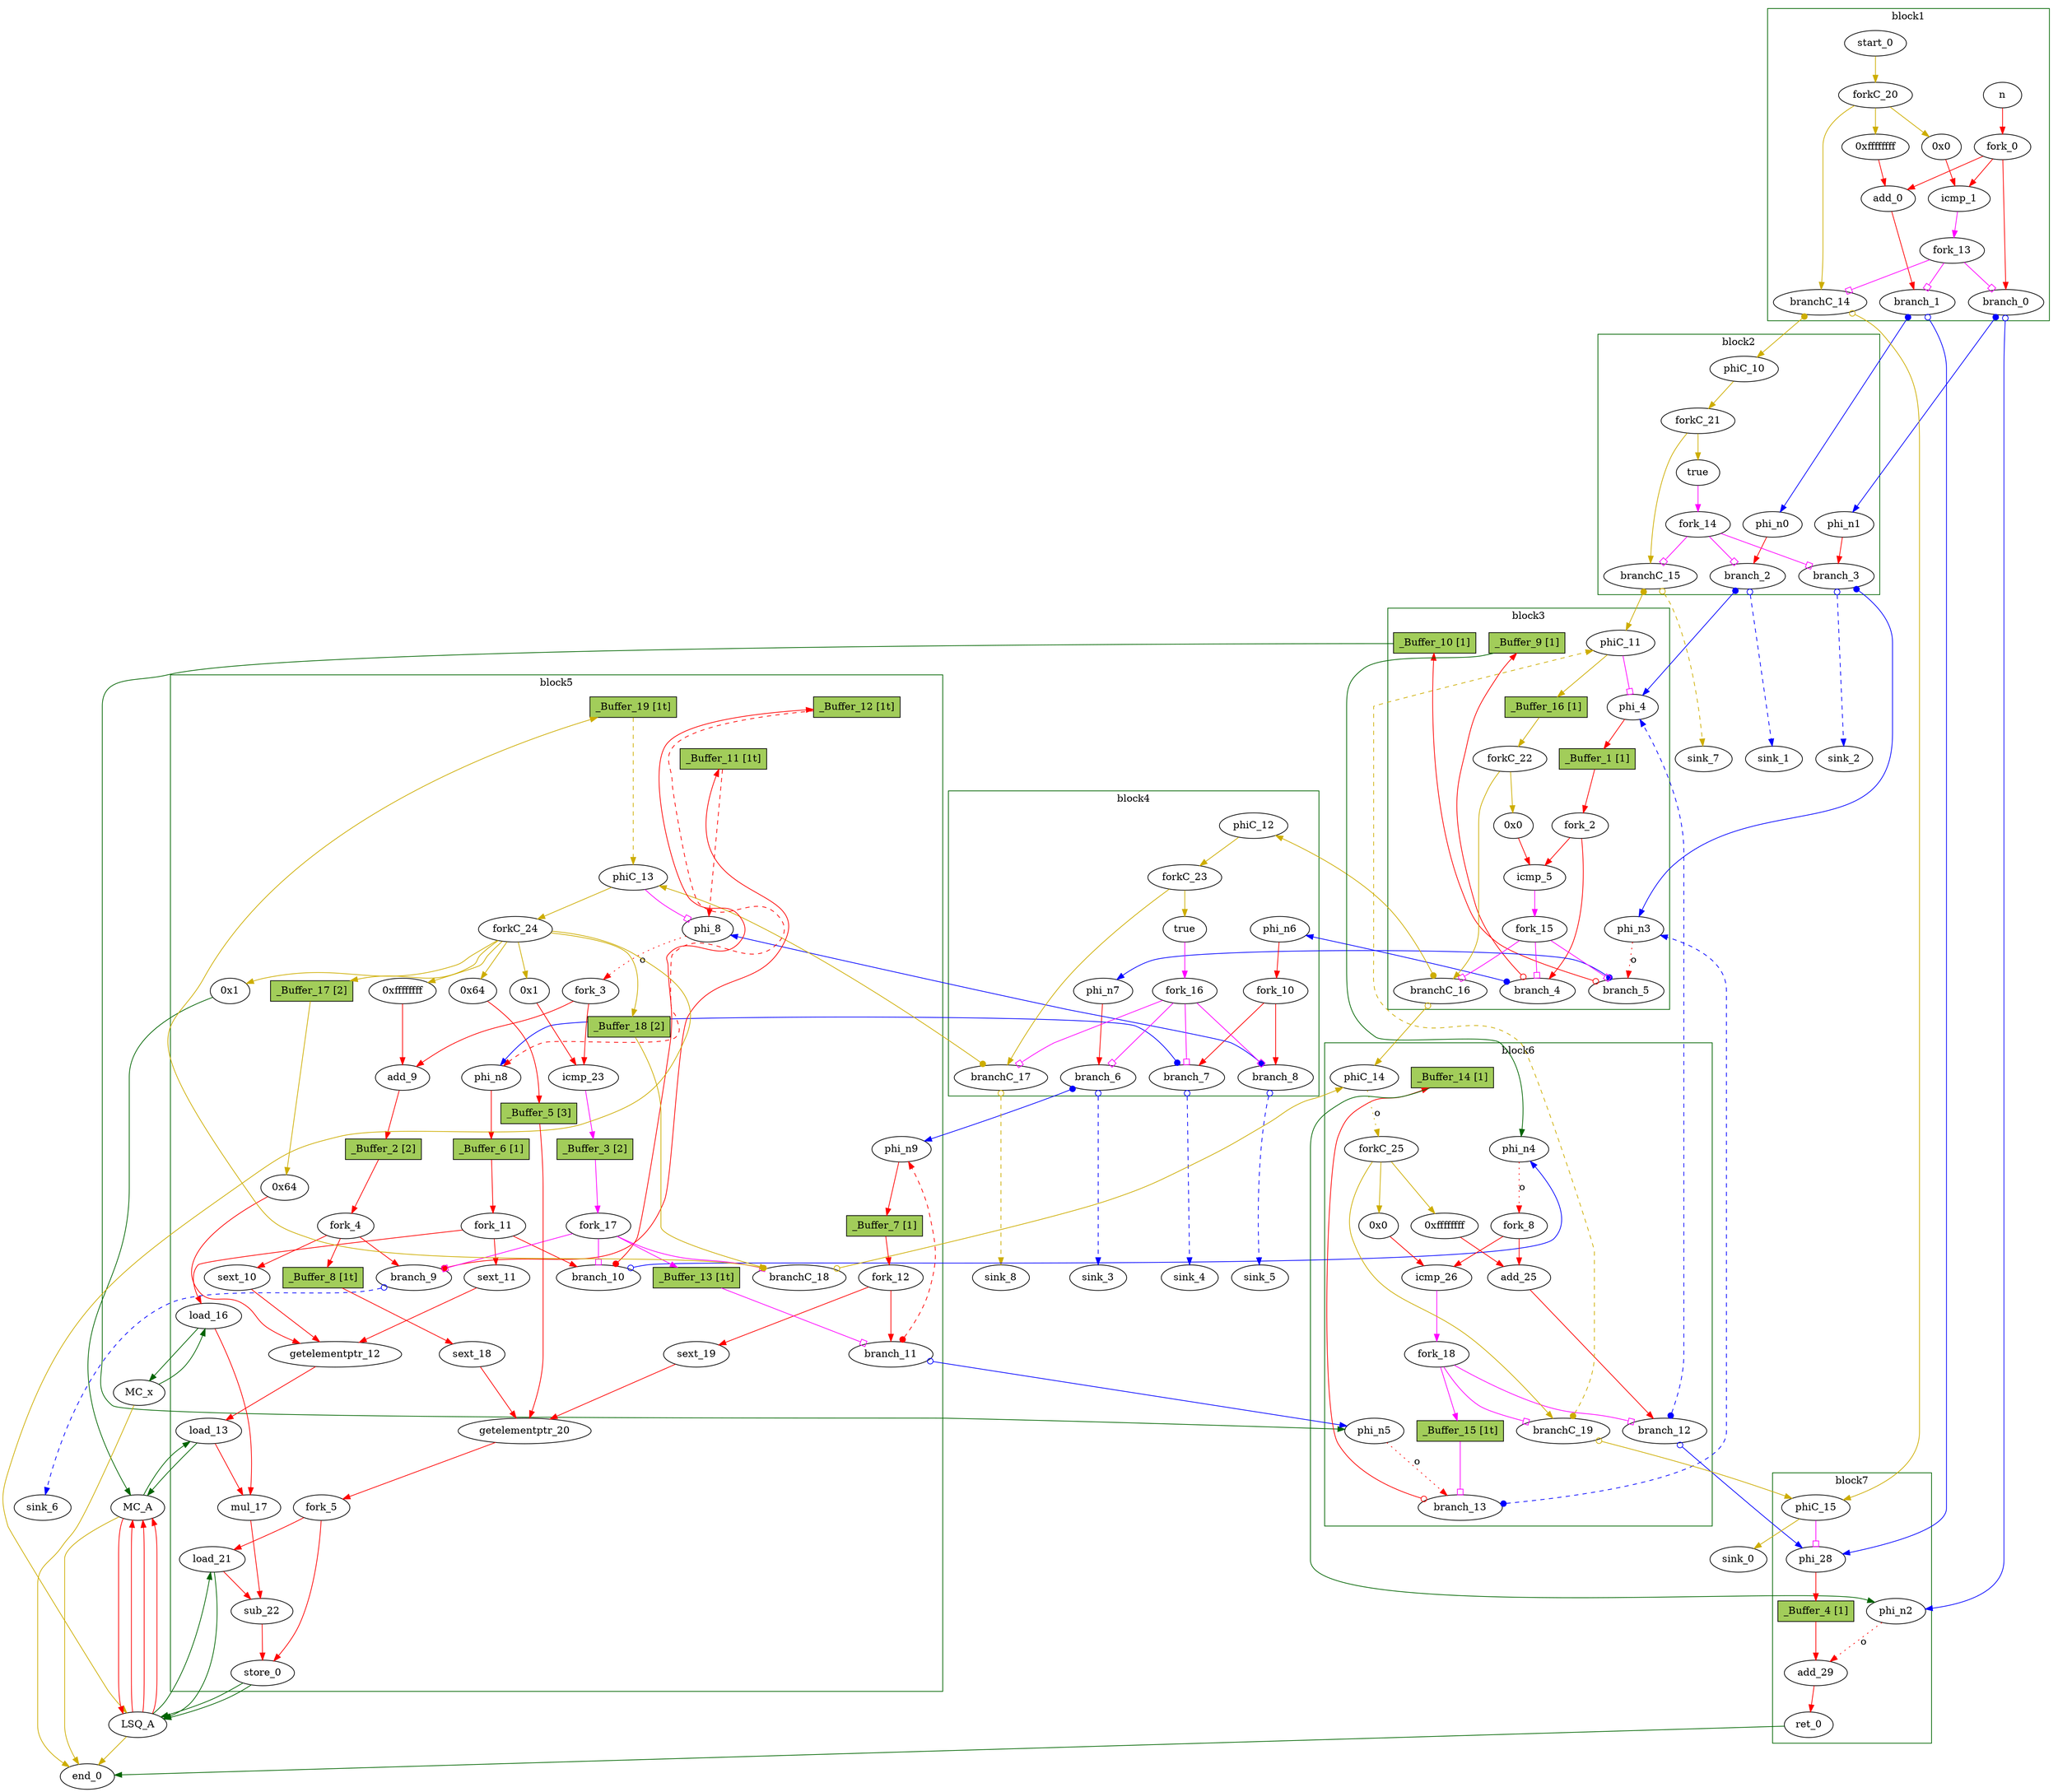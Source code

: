 // Number of blocks: 127
// Number of channels: 209
Digraph G {

  // Blocks
subgraph cluster_1 {
color = "darkgreen"
label = "block1"
  n [type=Entry, in="in1:32", out="out1:32", bbID = 1,  shape=oval];
  cst_0 [type=Constant, in="in1:32", out="out1:32", bbID = 1, value="0xffffffff", label="0xffffffff",  shape=oval];
  add_0 [type=Operator, in="in1:32 in2:32", out="out1:32", op = "add_op", delay=1.693, bbID = 1,  shape=oval];
  cst_1 [type=Constant, in="in1:32", out="out1:32", bbID = 1, value="0x0", label="0x0",  shape=oval];
  icmp_1 [type=Operator, in="in1:32 in2:32", out="out1:1", op = "icmp_sgt_op", delay=1.53, bbID = 1,  shape=oval];
  fork_0 [type=Fork, in="in1:32", out="out1:32 out2:32 out3:32", bbID = 1,  shape=oval];
  branch_0 [type=Branch, in="in1:32 in2?:1", out="out1+:32 out2-:32", bbID = 1,  shape=oval];
  branch_1 [type=Branch, in="in1:32 in2?:1", out="out1+:32 out2-:32", bbID = 1,  shape=oval];
  fork_13 [type=Fork, in="in1:1", out="out1:1 out2:1 out3:1", bbID = 1,  shape=oval];
  start_0 [type=Entry, in="in1:0", out="out1:0", bbID = 1,  shape=oval];
  forkC_20 [type=Fork, in="in1:0", out="out1:0 out2:0 out3:0", bbID = 1,  shape=oval];
  branchC_14 [type=Branch, in="in1:0 in2?:1", out="out1+:0 out2-:0", bbID = 1,  shape=oval];
}
subgraph cluster_2 {
color = "darkgreen"
label = "block2"
  brCst_block2 [type=Constant, in="in1:1", out="out1:1", bbID = 2, value="0x1", label=true,  shape=oval];
  phi_n0 [type=Merge, in="in1:32", out="out1:32", bbID = 2,  shape=oval];
  phi_n1 [type=Merge, in="in1:32", out="out1:32", bbID = 2,  shape=oval];
  branch_2 [type=Branch, in="in1:32 in2?:1", out="out1+:32 out2-:32", bbID = 2,  shape=oval];
  branch_3 [type=Branch, in="in1:32 in2?:1", out="out1+:32 out2-:32", bbID = 2,  shape=oval];
  fork_14 [type=Fork, in="in1:1", out="out1:1 out2:1 out3:1", bbID = 2,  shape=oval];
  phiC_10 [type=Merge, in="in1:0", out="out1:0", delay=0.166, bbID = 2,  shape=oval];
  forkC_21 [type=Fork, in="in1:0", out="out1:0 out2:0", bbID = 2,  shape=oval];
  branchC_15 [type=Branch, in="in1:0 in2?:1", out="out1+:0 out2-:0", bbID = 2,  shape=oval];
}
subgraph cluster_3 {
color = "darkgreen"
label = "block3"
  phi_4 [type=Mux, in="in1?:1 in2:32 in3:32", out="out1:32", delay=0.366, bbID = 3,  shape=oval];
  cst_2 [type=Constant, in="in1:32", out="out1:32", bbID = 3, value="0x0", label="0x0",  shape=oval];
  icmp_5 [type=Operator, in="in1:32 in2:32", out="out1:1", op = "icmp_sgt_op", delay=1.53, bbID = 3,  shape=oval];
  phi_n3 [type=Merge, in="in1:32 in2:32", out="out1:32", delay=0.366, bbID = 3,  shape=oval];
  fork_2 [type=Fork, in="in1:32", out="out1:32 out2:32", bbID = 3,  shape=oval];
  branch_4 [type=Branch, in="in1:32 in2?:1", out="out1+:32 out2-:32", bbID = 3,  shape=oval];
  branch_5 [type=Branch, in="in1:32 in2?:1", out="out1+:32 out2-:32", bbID = 3,  shape=oval];
  fork_15 [type=Fork, in="in1:1", out="out1:1 out2:1 out3:1", bbID = 3,  shape=oval];
  phiC_11 [type=CntrlMerge, in="in1:0 in2:0", out="out1:0 out2?:1", delay=0.166, bbID = 3,  shape=oval];
  forkC_22 [type=Fork, in="in1:0", out="out1:0 out2:0", bbID = 3,  shape=oval];
  branchC_16 [type=Branch, in="in1:0 in2?:1", out="out1+:0 out2-:0", bbID = 3,  shape=oval];
  _Buffer_1 [type=Buffer, in="in1:32", out="out1:32", bbID = 3, slots=1, transparent=false, label="_Buffer_1 [1]",  shape=box, style=filled, fillcolor=darkolivegreen3, height = 0.4];
  _Buffer_9 [type=Buffer, in="in1:32", out="out1:32", bbID = 3, slots=1, transparent=false, label="_Buffer_9 [1]",  shape=box, style=filled, fillcolor=darkolivegreen3, height = 0.4];
  _Buffer_10 [type=Buffer, in="in1:32", out="out1:32", bbID = 3, slots=1, transparent=false, label="_Buffer_10 [1]",  shape=box, style=filled, fillcolor=darkolivegreen3, height = 0.4];
  _Buffer_16 [type=Buffer, in="in1:0", out="out1:0", bbID = 3, slots=1, transparent=false, label="_Buffer_16 [1]",  shape=box, style=filled, fillcolor=darkolivegreen3, height = 0.4];
}
subgraph cluster_4 {
color = "darkgreen"
label = "block4"
  brCst_block4 [type=Constant, in="in1:1", out="out1:1", bbID = 4, value="0x1", label=true,  shape=oval];
  phi_n6 [type=Merge, in="in1:32", out="out1:32", bbID = 4,  shape=oval];
  phi_n7 [type=Merge, in="in1:32", out="out1:32", bbID = 4,  shape=oval];
  fork_10 [type=Fork, in="in1:32", out="out1:32 out2:32", bbID = 4,  shape=oval];
  branch_6 [type=Branch, in="in1:32 in2?:1", out="out1+:32 out2-:32", bbID = 4,  shape=oval];
  branch_7 [type=Branch, in="in1:32 in2?:1", out="out1+:32 out2-:32", bbID = 4,  shape=oval];
  branch_8 [type=Branch, in="in1:32 in2?:1", out="out1+:32 out2-:32", bbID = 4,  shape=oval];
  fork_16 [type=Fork, in="in1:1", out="out1:1 out2:1 out3:1 out4:1", bbID = 4,  shape=oval];
  phiC_12 [type=Merge, in="in1:0", out="out1:0", delay=0.166, bbID = 4,  shape=oval];
  forkC_23 [type=Fork, in="in1:0", out="out1:0 out2:0", bbID = 4,  shape=oval];
  branchC_17 [type=Branch, in="in1:0 in2?:1", out="out1+:0 out2-:0", bbID = 4,  shape=oval];
}
subgraph cluster_5 {
color = "darkgreen"
label = "block5"
  phi_8 [type=Mux, in="in1?:1 in2:32 in3:32", out="out1:32", delay=0.366, bbID = 5,  shape=oval];
  cst_3 [type=Constant, in="in1:32", out="out1:32", bbID = 5, value="0xffffffff", label="0xffffffff",  shape=oval];
  add_9 [type=Operator, in="in1:32 in2:32", out="out1:32", op = "add_op", delay=1.693, bbID = 5,  shape=oval];
  sext_10 [type=Operator, in="in1:32", out="out1:32", op = "sext_op", bbID = 5, retimingDiff=1,  shape=oval];
  sext_11 [type=Operator, in="in1:32", out="out1:32", op = "sext_op", bbID = 5, retimingDiff=1,  shape=oval];
  getelementptr_12 [type=Operator, in="in1:32 in2:32 in3:32", out="out1:32", op = "getelementptr_op", delay=2.966, constants=1, bbID = 5, retimingDiff=1,  shape=oval];
  load_13 [type=Operator, in="in1:32 in2:32", out="out1:32 out2:32", op = "mc_load_op", latency=2, bbID = 5, portID = 0, offset = 0, retimingDiff=2,  shape=oval];
  load_16 [type=Operator, in="in1:32 in2:32", out="out1:32 out2:32", op = "mc_load_op", latency=2, bbID = 5, portID = 0, offset = 0, retimingDiff=2,  shape=oval];
  mul_17 [type=Operator, in="in1:32 in2:32", out="out1:32", op = "mul_op", latency=4, bbID = 5, retimingDiff=4,  shape=oval];
  sext_18 [type=Operator, in="in1:32", out="out1:32", op = "sext_op", bbID = 5, retimingDiff=2,  shape=oval];
  sext_19 [type=Operator, in="in1:32", out="out1:32", op = "sext_op", bbID = 5, retimingDiff=2,  shape=oval];
  getelementptr_20 [type=Operator, in="in1:32 in2:32 in3:32", out="out1:32", op = "getelementptr_op", delay=2.966, constants=1, bbID = 5, retimingDiff=2,  shape=oval];
  load_21 [type=Operator, in="in1:32 in2:32", out="out1:32 out2:32", op = "lsq_load_op", latency=5, bbID = 5, portID = 0, offset = 0, retimingDiff=5,  shape=oval];
  sub_22 [type=Operator, in="in1:32 in2:32", out="out1:32", op = "sub_op", delay=1.693, bbID = 5, retimingDiff=7,  shape=oval];
  store_0 [type=Operator, in="in1:32 in2:32", out="out1:32 out2:32", op = "lsq_store_op", bbID = 5, portID = 0, offset = 0,  shape=oval];
  cst_4 [type=Constant, in="in1:32", out="out1:32", bbID = 5, value="0x1", label="0x1",  shape=oval];
  icmp_23 [type=Operator, in="in1:32 in2:32", out="out1:1", op = "icmp_sgt_op", delay=1.53, bbID = 5,  shape=oval];
  cst_7 [type=Constant, in="in1:32", out="out1:32", bbID = 5, value="0x64", label="0x64", retimingDiff=1,  shape=oval];
  cst_8 [type=Constant, in="in1:32", out="out1:32", bbID = 5, value="0x64", label="0x64",  shape=oval];
  phi_n8 [type=Merge, in="in1:32 in2:32", out="out1:32", delay=0.366, bbID = 5,  shape=oval];
  phi_n9 [type=Merge, in="in1:32 in2:32", out="out1:32", delay=0.366, bbID = 5, retimingDiff=1,  shape=oval];
  fork_3 [type=Fork, in="in1:32", out="out1:32 out2:32", bbID = 5,  shape=oval];
  fork_4 [type=Fork, in="in1:32", out="out1:32 out2:32 out3:32", bbID = 5, retimingDiff=1,  shape=oval];
  fork_5 [type=Fork, in="in1:32", out="out1:32 out2:32", bbID = 5, retimingDiff=2,  shape=oval];
  fork_11 [type=Fork, in="in1:32", out="out1:32 out2:32 out3:32", bbID = 5, retimingDiff=1,  shape=oval];
  fork_12 [type=Fork, in="in1:32", out="out1:32 out2:32", bbID = 5, retimingDiff=2,  shape=oval];
  branch_9 [type=Branch, in="in1:32 in2?:1", out="out1+:32 out2-:32", bbID = 5, retimingDiff=1,  shape=oval];
  branch_10 [type=Branch, in="in1:32 in2?:1", out="out1+:32 out2-:32", bbID = 5, retimingDiff=1,  shape=oval];
  branch_11 [type=Branch, in="in1:32 in2?:1", out="out1+:32 out2-:32", bbID = 5, retimingDiff=2,  shape=oval];
  fork_17 [type=Fork, in="in1:1", out="out1:1 out2:1 out3:1 out4:1", bbID = 5, retimingDiff=1,  shape=oval];
  cst_9 [type=Constant, in="in1:32", out="out1:32", bbID = 5, value="0x1", label="0x1",  shape=oval];
  phiC_13 [type=CntrlMerge, in="in1:0 in2:0", out="out1:0 out2?:1", delay=0.166, bbID = 5,  shape=oval];
  forkC_24 [type=Fork, in="in1:0", out="out1:0 out2:0 out3:0 out4:0 out5:0 out6:0 out7:0", bbID = 5,  shape=oval];
  branchC_18 [type=Branch, in="in1:0 in2?:1", out="out1+:0 out2-:0", bbID = 5, retimingDiff=1,  shape=oval];
  _Buffer_2 [type=Buffer, in="in1:32", out="out1:32", bbID = 5, slots=2, transparent=false, label="_Buffer_2 [2]",  shape=box, style=filled, fillcolor=darkolivegreen3, height = 0.4];
  _Buffer_3 [type=Buffer, in="in1:1", out="out1:1", bbID = 5, slots=2, transparent=false, label="_Buffer_3 [2]",  shape=box, style=filled, fillcolor=darkolivegreen3, height = 0.4];
  _Buffer_5 [type=Buffer, in="in1:32", out="out1:32", bbID = 5, slots=3, transparent=false, label="_Buffer_5 [3]",  shape=box, style=filled, fillcolor=darkolivegreen3, height = 0.4];
  _Buffer_6 [type=Buffer, in="in1:32", out="out1:32", bbID = 5, slots=1, transparent=false, label="_Buffer_6 [1]",  shape=box, style=filled, fillcolor=darkolivegreen3, height = 0.4];
  _Buffer_7 [type=Buffer, in="in1:32", out="out1:32", bbID = 5, slots=1, transparent=false, label="_Buffer_7 [1]",  shape=box, style=filled, fillcolor=darkolivegreen3, height = 0.4];
  _Buffer_8 [type=Buffer, in="in1:32", out="out1:32", bbID = 5, slots=1, transparent=true, label="_Buffer_8 [1t]",  shape=box, style=filled, fillcolor=darkolivegreen3, height = 0.4];
  _Buffer_11 [type=Buffer, in="in1:32", out="out1:32", bbID = 5, slots=1, transparent=true, label="_Buffer_11 [1t]",  shape=box, style=filled, fillcolor=darkolivegreen3, height = 0.4];
  _Buffer_12 [type=Buffer, in="in1:32", out="out1:32", bbID = 5, slots=1, transparent=true, label="_Buffer_12 [1t]",  shape=box, style=filled, fillcolor=darkolivegreen3, height = 0.4];
  _Buffer_13 [type=Buffer, in="in1:1", out="out1:1", bbID = 5, slots=1, transparent=true, label="_Buffer_13 [1t]",  shape=box, style=filled, fillcolor=darkolivegreen3, height = 0.4];
  _Buffer_17 [type=Buffer, in="in1:0", out="out1:0", bbID = 5, slots=2, transparent=false, label="_Buffer_17 [2]",  shape=box, style=filled, fillcolor=darkolivegreen3, height = 0.4];
  _Buffer_18 [type=Buffer, in="in1:0", out="out1:0", bbID = 5, slots=2, transparent=false, label="_Buffer_18 [2]",  shape=box, style=filled, fillcolor=darkolivegreen3, height = 0.4];
  _Buffer_19 [type=Buffer, in="in1:0", out="out1:0", bbID = 5, slots=1, transparent=true, label="_Buffer_19 [1t]",  shape=box, style=filled, fillcolor=darkolivegreen3, height = 0.4];
}
subgraph cluster_6 {
color = "darkgreen"
label = "block6"
  cst_5 [type=Constant, in="in1:32", out="out1:32", bbID = 6, value="0xffffffff", label="0xffffffff",  shape=oval];
  add_25 [type=Operator, in="in1:32 in2:32", out="out1:32", op = "add_op", delay=1.693, bbID = 6,  shape=oval];
  cst_6 [type=Constant, in="in1:32", out="out1:32", bbID = 6, value="0x0", label="0x0",  shape=oval];
  icmp_26 [type=Operator, in="in1:32 in2:32", out="out1:1", op = "icmp_sgt_op", delay=1.53, bbID = 6,  shape=oval];
  phi_n4 [type=Merge, in="in1:32 in2:32", out="out1:32", delay=0.366, bbID = 6,  shape=oval];
  phi_n5 [type=Merge, in="in1:32 in2:32", out="out1:32", delay=0.366, bbID = 6,  shape=oval];
  fork_8 [type=Fork, in="in1:32", out="out1:32 out2:32", bbID = 6,  shape=oval];
  branch_12 [type=Branch, in="in1:32 in2?:1", out="out1+:32 out2-:32", bbID = 6,  shape=oval];
  branch_13 [type=Branch, in="in1:32 in2?:1", out="out1+:32 out2-:32", bbID = 6,  shape=oval];
  fork_18 [type=Fork, in="in1:1", out="out1:1 out2:1 out3:1", bbID = 6,  shape=oval];
  phiC_14 [type=Merge, in="in1:0 in2:0", out="out1:0", delay=0.166, bbID = 6,  shape=oval];
  forkC_25 [type=Fork, in="in1:0", out="out1:0 out2:0 out3:0", bbID = 6,  shape=oval];
  branchC_19 [type=Branch, in="in1:0 in2?:1", out="out1+:0 out2-:0", bbID = 6,  shape=oval];
  _Buffer_14 [type=Buffer, in="in1:32", out="out1:32", bbID = 6, slots=1, transparent=false, label="_Buffer_14 [1]",  shape=box, style=filled, fillcolor=darkolivegreen3, height = 0.4];
  _Buffer_15 [type=Buffer, in="in1:1", out="out1:1", bbID = 6, slots=1, transparent=true, label="_Buffer_15 [1t]",  shape=box, style=filled, fillcolor=darkolivegreen3, height = 0.4];
}
subgraph cluster_7 {
color = "darkgreen"
label = "block7"
  phi_28 [type=Mux, in="in1?:1 in2:32 in3:32", out="out1:32", delay=0.366, bbID = 7,  shape=oval];
  add_29 [type=Operator, in="in1:32 in2:32", out="out1:32", op = "add_op", delay=1.693, bbID = 7,  shape=oval];
  ret_0 [type=Operator, in="in1:32", out="out1:32", op = "ret_op", bbID = 7,  shape=oval];
  phi_n2 [type=Merge, in="in1:32 in2:32", out="out1:32", delay=0.366, bbID = 7,  shape=oval];
  phiC_15 [type=CntrlMerge, in="in1:0 in2:0", out="out1:0 out2?:1", delay=0.166, bbID = 7,  shape=oval];
  _Buffer_4 [type=Buffer, in="in1:32", out="out1:32", bbID = 7, slots=1, transparent=false, label="_Buffer_4 [1]",  shape=box, style=filled, fillcolor=darkolivegreen3, height = 0.4];
}
  LSQ_A [type=LSQ, in="in1:0*c0 in2:32*l0a in3:32*s0a in4:32*s0d in5:32*x0d", out="out1:32*l0d out2:0*e out3:32*x0a out4:32*y0a out5:32*y0d", bbID = 0, memory = "A", bbcount = 1, ldcount = 1, stcount = 1, fifoDepth = 16, numLoads = "{1}", numStores = "{1}", loadOffsets = "{{0;0;0;0;0;0;0;0;0;0;0;0;0;0;0;0}}", storeOffsets = "{{1;0;0;0;0;0;0;0;0;0;0;0;0;0;0;0}}", loadPorts = "{{0;0;0;0;0;0;0;0;0;0;0;0;0;0;0;0}}", storePorts = "{{0;0;0;0;0;0;0;0;0;0;0;0;0;0;0;0}}", ];
  MC_A [type=MC, in="in1:32*c0 in2:32*l0a in3:32*l1a in4:32*s0a in5:32*s0d", out="out1:32*l0d out2:32*l1d out3:0*e", bbID = 0, memory = "A", bbcount = 1, ldcount = 2, stcount = 1, ];
  MC_x [type=MC, in="in1:32*l0a", out="out1:32*l0d out2:0*e", bbID = 0, memory = "x", bbcount = 0, ldcount = 1, stcount = 0, ];
  end_0 [type=Exit, in="in1:0*e in2:0*e in3:0*e in4:32", out="out1:32", bbID = 0,  shape=oval];
  sink_0 [type=Sink, in="in1:0", bbID = 0,  shape=oval];
  sink_1 [type=Sink, in="in1:32", bbID = 0,  shape=oval];
  sink_2 [type=Sink, in="in1:32", bbID = 0,  shape=oval];
  sink_3 [type=Sink, in="in1:32", bbID = 0,  shape=oval];
  sink_4 [type=Sink, in="in1:32", bbID = 0,  shape=oval];
  sink_5 [type=Sink, in="in1:32", bbID = 0,  shape=oval];
  sink_6 [type=Sink, in="in1:32", bbID = 0,  shape=oval];
  sink_7 [type=Sink, in="in1:0", bbID = 0,  shape=oval];
  sink_8 [type=Sink, in="in1:0", bbID = 0,  shape=oval];

  // Channels
  n -> fork_0 [from=out1, to=in1, arrowhead=normal, color=red];
  cst_0 -> add_0 [from=out1, to=in2, arrowhead=normal, color=red];
  add_0 -> branch_1 [from=out1, to=in1, arrowhead=normal, color=red];
  cst_1 -> icmp_1 [from=out1, to=in2, arrowhead=normal, color=red];
  icmp_1 -> fork_13 [from=out1, to=in1, arrowhead=normal, color=magenta];
  brCst_block2 -> fork_14 [from=out1, to=in1, arrowhead=normal, color=magenta];
  phi_4 -> _Buffer_1 [from=out1, to=in1, arrowhead=normal, color=red];
  cst_2 -> icmp_5 [from=out1, to=in2, arrowhead=normal, color=red];
  icmp_5 -> fork_15 [from=out1, to=in1, arrowhead=normal, color=magenta];
  brCst_block4 -> fork_16 [from=out1, to=in1, arrowhead=normal, color=magenta];
  phi_8 -> fork_3 [from=out1, to=in1, arrowhead=normal, color=red, slots=1, style=dotted, label="o", transparent=true];
  cst_3 -> add_9 [from=out1, to=in2, arrowhead=normal, color=red];
  add_9 -> _Buffer_2 [from=out1, to=in1, arrowhead=normal, color=red];
  sext_10 -> getelementptr_12 [from=out1, to=in1, arrowhead=normal, color=red];
  sext_11 -> getelementptr_12 [from=out1, to=in2, arrowhead=normal, color=red];
  getelementptr_12 -> load_13 [from=out1, to=in2, arrowhead=normal, color=red];
  load_13 -> mul_17 [from=out1, to=in1, arrowhead=normal, color=red];
  load_13 -> MC_A [from=out2, to=in2, arrowhead=normal, color=darkgreen];
  load_16 -> mul_17 [from=out1, to=in2, arrowhead=normal, color=red];
  load_16 -> MC_x [from=out2, to=in1, arrowhead=normal, color=darkgreen];
  mul_17 -> sub_22 [from=out1, to=in2, arrowhead=normal, color=red];
  sext_18 -> getelementptr_20 [from=out1, to=in1, arrowhead=normal, color=red];
  sext_19 -> getelementptr_20 [from=out1, to=in2, arrowhead=normal, color=red];
  getelementptr_20 -> fork_5 [from=out1, to=in1, arrowhead=normal, color=red];
  load_21 -> sub_22 [from=out1, to=in1, arrowhead=normal, color=red];
  load_21 -> LSQ_A [from=out2, to=in2, arrowhead=normal, color=darkgreen];
  sub_22 -> store_0 [from=out1, to=in1, arrowhead=normal, color=red];
  store_0 -> LSQ_A [from=out2, to=in3, arrowhead=normal, color=darkgreen];
  store_0 -> LSQ_A [from=out1, to=in4, arrowhead=normal, color=darkgreen];
  cst_4 -> icmp_23 [from=out1, to=in2, arrowhead=normal, color=red];
  icmp_23 -> _Buffer_3 [from=out1, to=in1, arrowhead=normal, color=magenta];
  cst_5 -> add_25 [from=out1, to=in2, arrowhead=normal, color=red];
  add_25 -> branch_12 [from=out1, to=in1, arrowhead=normal, color=red];
  cst_6 -> icmp_26 [from=out1, to=in2, arrowhead=normal, color=red];
  icmp_26 -> fork_18 [from=out1, to=in1, arrowhead=normal, color=magenta];
  phi_28 -> _Buffer_4 [from=out1, to=in1, arrowhead=normal, color=red];
  add_29 -> ret_0 [from=out1, to=in1, arrowhead=normal, color=red];
  ret_0 -> end_0 [from=out1, to=in4, arrowhead=normal, color=darkgreen];
  cst_7 -> getelementptr_12 [from=out1, to=in3, arrowhead=normal, color=red];
  cst_8 -> _Buffer_5 [from=out1, to=in1, arrowhead=normal, color=red];
  phi_n0 -> branch_2 [from=out1, to=in1, arrowhead=normal, color=red];
  phi_n1 -> branch_3 [from=out1, to=in1, arrowhead=normal, color=red];
  phi_n2 -> add_29 [from=out1, to=in2, arrowhead=normal, color=red, slots=1, style=dotted, label="o", transparent=true];
  phi_n3 -> branch_5 [from=out1, to=in1, arrowhead=normal, color=red, slots=1, style=dotted, label="o", transparent=true];
  phi_n4 -> fork_8 [from=out1, to=in1, arrowhead=normal, color=red, slots=1, style=dotted, label="o", transparent=true];
  phi_n5 -> branch_13 [from=out1, to=in1, arrowhead=normal, color=red, slots=1, style=dotted, label="o", transparent=true];
  phi_n6 -> fork_10 [from=out1, to=in1, arrowhead=normal, color=red];
  phi_n7 -> branch_6 [from=out1, to=in1, arrowhead=normal, color=red];
  phi_n8 -> _Buffer_6 [from=out1, to=in1, arrowhead=normal, color=red];
  phi_n9 -> _Buffer_7 [from=out1, to=in1, arrowhead=normal, color=red];
  fork_0 -> add_0 [from=out1, to=in1, arrowhead=normal, color=red];
  fork_0 -> icmp_1 [from=out2, to=in1, arrowhead=normal, color=red];
  fork_0 -> branch_0 [from=out3, to=in1, arrowhead=normal, color=red];
  fork_2 -> icmp_5 [from=out1, to=in1, arrowhead=normal, color=red];
  fork_2 -> branch_4 [from=out2, to=in1, arrowhead=normal, color=red];
  fork_3 -> add_9 [from=out1, to=in1, arrowhead=normal, color=red];
  fork_3 -> icmp_23 [from=out2, to=in1, arrowhead=normal, color=red];
  fork_4 -> sext_10 [from=out1, to=in1, arrowhead=normal, color=red];
  fork_4 -> _Buffer_8 [from=out2, to=in1, arrowhead=normal, color=red];
  fork_4 -> branch_9 [from=out3, to=in1, arrowhead=normal, color=red];
  fork_5 -> load_21 [from=out1, to=in2, arrowhead=normal, color=red];
  fork_5 -> store_0 [from=out2, to=in2, arrowhead=normal, color=red];
  fork_8 -> add_25 [from=out1, to=in1, arrowhead=normal, color=red];
  fork_8 -> icmp_26 [from=out2, to=in1, arrowhead=normal, color=red];
  fork_10 -> branch_7 [from=out1, to=in1, arrowhead=normal, color=red];
  fork_10 -> branch_8 [from=out2, to=in1, arrowhead=normal, color=red];
  fork_11 -> sext_11 [from=out1, to=in1, arrowhead=normal, color=red];
  fork_11 -> load_16 [from=out2, to=in2, arrowhead=normal, color=red];
  fork_11 -> branch_10 [from=out3, to=in1, arrowhead=normal, color=red];
  fork_12 -> sext_19 [from=out1, to=in1, arrowhead=normal, color=red];
  fork_12 -> branch_11 [from=out2, to=in1, arrowhead=normal, color=red];
  branch_0 -> phi_n1 [from=out1, to=in1, dir=both, arrowtail=dot, arrowhead=normal, color=blue];
  branch_0 -> phi_n2 [from=out2, to=in1, dir=both, arrowtail=odot, arrowhead=normal, color=blue];
  branch_1 -> phi_28 [from=out2, to=in2, dir=both, arrowtail=odot, arrowhead=normal, color=blue];
  branch_1 -> phi_n0 [from=out1, to=in1, dir=both, arrowtail=dot, arrowhead=normal, color=blue];
  fork_13 -> branch_0 [from=out2, to=in2, arrowhead=obox, color=magenta];
  fork_13 -> branch_1 [from=out1, to=in2, arrowhead=obox, color=magenta];
  fork_13 -> branchC_14 [from=out3, to=in2, arrowhead=obox, color=magenta];
  branch_2 -> phi_4 [from=out1, to=in2, dir=both, arrowtail=dot, arrowhead=normal, color=blue];
  branch_2 -> sink_1 [from=out2, to=in1, dir=both, arrowtail=odot, arrowhead=normal, color=blue, style=dashed, minlen = 3];
  branch_3 -> phi_n3 [from=out1, to=in1, dir=both, arrowtail=dot, arrowhead=normal, color=blue];
  branch_3 -> sink_2 [from=out2, to=in1, dir=both, arrowtail=odot, arrowhead=normal, color=blue, style=dashed, minlen = 3];
  fork_14 -> branch_2 [from=out2, to=in2, arrowhead=obox, color=magenta];
  fork_14 -> branch_3 [from=out1, to=in2, arrowhead=obox, color=magenta];
  fork_14 -> branchC_15 [from=out3, to=in2, arrowhead=obox, color=magenta];
  branch_4 -> _Buffer_9 [from=out2, to=in1, dir=both, arrowtail=odot, arrowhead=normal, color=red, constraint=false];
  branch_4 -> phi_n6 [from=out1, to=in1, dir=both, arrowtail=dot, arrowhead=normal, color=blue];
  branch_5 -> _Buffer_10 [from=out2, to=in1, dir=both, arrowtail=odot, arrowhead=normal, color=red, constraint=false];
  branch_5 -> phi_n7 [from=out1, to=in1, dir=both, arrowtail=dot, arrowhead=normal, color=blue];
  fork_15 -> branch_4 [from=out2, to=in2, arrowhead=obox, color=magenta];
  fork_15 -> branch_5 [from=out1, to=in2, arrowhead=obox, color=magenta];
  fork_15 -> branchC_16 [from=out3, to=in2, arrowhead=obox, color=magenta];
  branch_6 -> phi_n9 [from=out1, to=in1, dir=both, arrowtail=dot, arrowhead=normal, color=blue];
  branch_6 -> sink_3 [from=out2, to=in1, dir=both, arrowtail=odot, arrowhead=normal, color=blue, style=dashed, minlen = 3];
  branch_7 -> phi_n8 [from=out1, to=in1, dir=both, arrowtail=dot, arrowhead=normal, color=blue];
  branch_7 -> sink_4 [from=out2, to=in1, dir=both, arrowtail=odot, arrowhead=normal, color=blue, style=dashed, minlen = 3];
  branch_8 -> phi_8 [from=out1, to=in2, dir=both, arrowtail=dot, arrowhead=normal, color=blue];
  branch_8 -> sink_5 [from=out2, to=in1, dir=both, arrowtail=odot, arrowhead=normal, color=blue, style=dashed, minlen = 3];
  fork_16 -> branch_6 [from=out3, to=in2, arrowhead=obox, color=magenta];
  fork_16 -> branch_7 [from=out2, to=in2, arrowhead=obox, color=magenta];
  fork_16 -> branch_8 [from=out1, to=in2, arrowhead=obox, color=magenta];
  fork_16 -> branchC_17 [from=out4, to=in2, arrowhead=obox, color=magenta];
  branch_9 -> _Buffer_11 [from=out1, to=in1, dir=both, arrowtail=dot, arrowhead=normal, color=red, constraint=false];
  branch_9 -> sink_6 [from=out2, to=in1, dir=both, arrowtail=odot, arrowhead=normal, color=blue, style=dashed, minlen = 3];
  branch_10 -> phi_n4 [from=out2, to=in2, dir=both, arrowtail=odot, arrowhead=normal, color=blue];
  branch_10 -> _Buffer_12 [from=out1, to=in1, dir=both, arrowtail=dot, arrowhead=normal, color=red, constraint=false];
  branch_11 -> phi_n5 [from=out2, to=in2, dir=both, arrowtail=odot, arrowhead=normal, color=blue];
  branch_11 -> phi_n9 [from=out1, to=in2, dir=both, arrowtail=dot, arrowhead=normal, color=red, constraint=false, style=dashed, minlen = 3];
  fork_17 -> branch_9 [from=out3, to=in2, arrowhead=obox, color=magenta];
  fork_17 -> branch_10 [from=out2, to=in2, arrowhead=obox, color=magenta];
  fork_17 -> _Buffer_13 [from=out1, to=in1, arrowhead=normal, color=magenta];
  fork_17 -> branchC_18 [from=out4, to=in2, arrowhead=obox, color=magenta];
  branch_12 -> phi_4 [from=out1, to=in3, dir=both, arrowtail=dot, arrowhead=normal, color=blue, style=dashed, minlen = 3];
  branch_12 -> phi_28 [from=out2, to=in3, dir=both, arrowtail=odot, arrowhead=normal, color=blue];
  branch_13 -> _Buffer_14 [from=out2, to=in1, dir=both, arrowtail=odot, arrowhead=normal, color=red, constraint=false];
  branch_13 -> phi_n3 [from=out1, to=in2, dir=both, arrowtail=dot, arrowhead=normal, color=blue, style=dashed, minlen = 3];
  fork_18 -> branch_12 [from=out2, to=in2, arrowhead=obox, color=magenta];
  fork_18 -> _Buffer_15 [from=out1, to=in1, arrowhead=normal, color=magenta];
  fork_18 -> branchC_19 [from=out3, to=in2, arrowhead=obox, color=magenta];
  LSQ_A -> load_21 [from=out1, to=in1, arrowhead=normal, color=darkgreen];
  LSQ_A -> MC_A [from=out3, to=in3, arrowhead=normal, color=red];
  LSQ_A -> MC_A [from=out4, to=in4, arrowhead=normal, color=red];
  LSQ_A -> MC_A [from=out5, to=in5, arrowhead=normal, color=red];
  LSQ_A -> end_0 [from=out2, to=in1, arrowhead=normal, color=gold3];
  MC_A -> load_13 [from=out1, to=in1, arrowhead=normal, color=darkgreen];
  MC_A -> LSQ_A [from=out2, to=in5, arrowhead=normal, color=red];
  MC_A -> end_0 [from=out3, to=in2, arrowhead=normal, color=gold3];
  MC_x -> load_16 [from=out1, to=in1, arrowhead=normal, color=darkgreen];
  MC_x -> end_0 [from=out2, to=in3, arrowhead=normal, color=gold3];
  cst_9 -> MC_A [from=out1, to=in1, arrowhead=normal, color=darkgreen];
  start_0 -> forkC_20 [from=out1, to=in1, arrowhead=normal, color=gold3];
  forkC_20 -> cst_0 [from=out1, to=in1, arrowhead=normal, color=gold3];
  forkC_20 -> cst_1 [from=out2, to=in1, arrowhead=normal, color=gold3];
  forkC_20 -> branchC_14 [from=out3, to=in1, arrowhead=normal, color=gold3];
  branchC_14 -> phiC_10 [from=out1, to=in1, dir=both, arrowtail=dot, arrowhead=normal, color=gold3];
  branchC_14 -> phiC_15 [from=out2, to=in1, dir=both, arrowtail=odot, arrowhead=normal, color=gold3];
  phiC_10 -> forkC_21 [from=out1, to=in1, arrowhead=normal, color=gold3];
  forkC_21 -> brCst_block2 [from=out2, to=in1, arrowhead=normal, color=gold3];
  forkC_21 -> branchC_15 [from=out1, to=in1, arrowhead=normal, color=gold3];
  branchC_15 -> phiC_11 [from=out1, to=in1, dir=both, arrowtail=dot, arrowhead=normal, color=gold3];
  branchC_15 -> sink_7 [from=out2, to=in1, dir=both, arrowtail=odot, arrowhead=normal, color=gold3, style=dashed, minlen = 3];
  phiC_11 -> phi_4 [from=out2, to=in1, arrowhead=obox, color=magenta];
  phiC_11 -> _Buffer_16 [from=out1, to=in1, arrowhead=normal, color=gold3];
  forkC_22 -> cst_2 [from=out1, to=in1, arrowhead=normal, color=gold3];
  forkC_22 -> branchC_16 [from=out2, to=in1, arrowhead=normal, color=gold3];
  branchC_16 -> phiC_12 [from=out1, to=in1, dir=both, arrowtail=dot, arrowhead=normal, color=gold3];
  branchC_16 -> phiC_14 [from=out2, to=in1, dir=both, arrowtail=odot, arrowhead=normal, color=gold3];
  phiC_12 -> forkC_23 [from=out1, to=in1, arrowhead=normal, color=gold3];
  forkC_23 -> brCst_block4 [from=out2, to=in1, arrowhead=normal, color=gold3];
  forkC_23 -> branchC_17 [from=out1, to=in1, arrowhead=normal, color=gold3];
  branchC_17 -> phiC_13 [from=out1, to=in1, dir=both, arrowtail=dot, arrowhead=normal, color=gold3];
  branchC_17 -> sink_8 [from=out2, to=in1, dir=both, arrowtail=odot, arrowhead=normal, color=gold3, style=dashed, minlen = 3];
  phiC_13 -> phi_8 [from=out2, to=in1, arrowhead=obox, color=magenta];
  phiC_13 -> forkC_24 [from=out1, to=in1, arrowhead=normal, color=gold3];
  forkC_24 -> cst_3 [from=out1, to=in1, arrowhead=normal, color=gold3];
  forkC_24 -> cst_4 [from=out2, to=in1, arrowhead=normal, color=gold3];
  forkC_24 -> _Buffer_17 [from=out3, to=in1, arrowhead=normal, color=gold3];
  forkC_24 -> cst_8 [from=out4, to=in1, arrowhead=normal, color=gold3];
  forkC_24 -> LSQ_A [from=out5, to=in1, arrowhead=normal, color=gold3];
  forkC_24 -> cst_9 [from=out6, to=in1, arrowhead=normal, color=gold3];
  forkC_24 -> _Buffer_18 [from=out7, to=in1, arrowhead=normal, color=gold3];
  branchC_18 -> _Buffer_19 [from=out1, to=in1, dir=both, arrowtail=dot, arrowhead=normal, color=gold3, constraint=false];
  branchC_18 -> phiC_14 [from=out2, to=in2, dir=both, arrowtail=odot, arrowhead=normal, color=gold3];
  phiC_14 -> forkC_25 [from=out1, to=in1, arrowhead=normal, color=gold3, slots=1, style=dotted, label="o", transparent=true];
  forkC_25 -> cst_5 [from=out1, to=in1, arrowhead=normal, color=gold3];
  forkC_25 -> cst_6 [from=out2, to=in1, arrowhead=normal, color=gold3];
  forkC_25 -> branchC_19 [from=out3, to=in1, arrowhead=normal, color=gold3];
  branchC_19 -> phiC_11 [from=out1, to=in2, dir=both, arrowtail=dot, arrowhead=normal, color=gold3, style=dashed, minlen = 3];
  branchC_19 -> phiC_15 [from=out2, to=in2, dir=both, arrowtail=odot, arrowhead=normal, color=gold3];
  phiC_15 -> phi_28 [from=out2, to=in1, arrowhead=obox, color=magenta];
  phiC_15 -> sink_0 [from=out1, to=in1, arrowhead=normal, color=gold3];
  _Buffer_1 -> fork_2 [from=out1, to=in1, arrowhead=normal, color=red];
  _Buffer_2 -> fork_4 [from=out1, to=in1, arrowhead=normal, color=red];
  _Buffer_3 -> fork_17 [from=out1, to=in1, arrowhead=normal, color=magenta];
  _Buffer_4 -> add_29 [from=out1, to=in1, arrowhead=normal, color=red];
  _Buffer_5 -> getelementptr_20 [from=out1, to=in3, arrowhead=normal, color=red];
  _Buffer_6 -> fork_11 [from=out1, to=in1, arrowhead=normal, color=red];
  _Buffer_7 -> fork_12 [from=out1, to=in1, arrowhead=normal, color=red];
  _Buffer_8 -> sext_18 [from=out1, to=in1, arrowhead=normal, color=red];
  _Buffer_9 -> phi_n4 [from=out1, to=in1, arrowhead=normal, color=darkgreen];
  _Buffer_10 -> phi_n5 [from=out1, to=in1, arrowhead=normal, color=darkgreen];
  _Buffer_11 -> phi_8 [from=out1, to=in3, arrowhead=normal, color=red, style=dashed, minlen = 3];
  _Buffer_12 -> phi_n8 [from=out1, to=in2, arrowhead=normal, color=red, constraint=false, style=dashed, minlen = 3];
  _Buffer_13 -> branch_11 [from=out1, to=in2, arrowhead=obox, color=magenta];
  _Buffer_14 -> phi_n2 [from=out1, to=in2, arrowhead=normal, color=darkgreen];
  _Buffer_15 -> branch_13 [from=out1, to=in2, arrowhead=obox, color=magenta];
  _Buffer_16 -> forkC_22 [from=out1, to=in1, arrowhead=normal, color=gold3];
  _Buffer_17 -> cst_7 [from=out1, to=in1, arrowhead=normal, color=gold3];
  _Buffer_18 -> branchC_18 [from=out1, to=in1, arrowhead=normal, color=gold3];
  _Buffer_19 -> phiC_13 [from=out1, to=in2, arrowhead=normal, color=gold3, style=dashed, minlen = 3];
}
